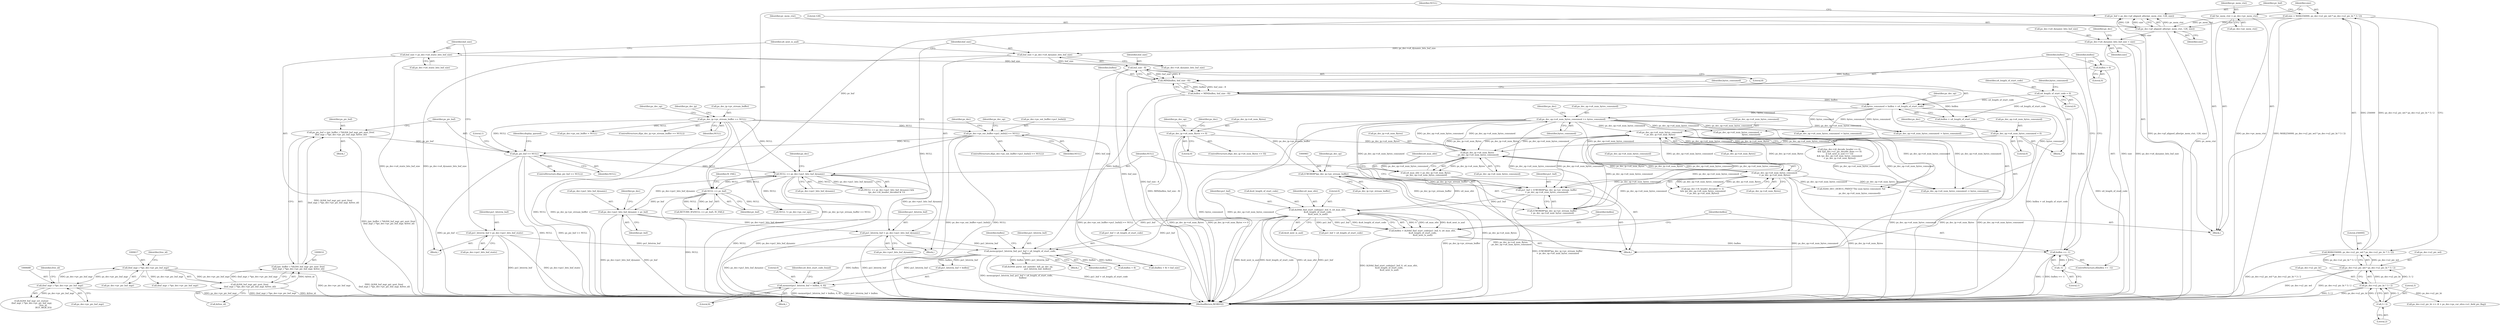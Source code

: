 digraph "0_Android_33ef7de9ddc8ea7eb9cbc440d1cf89957a0c267b@API" {
"1001221" [label="(Call,memset(pu1_bitstrm_buf + buflen, 0, 8))"];
"1001208" [label="(Call,memcpy(pu1_bitstrm_buf, pu1_buf + u4_length_of_start_code,\n                   buflen))"];
"1001061" [label="(Call,pu1_bitstrm_buf = ps_dec->pu1_bits_buf_dynamic)"];
"1001001" [label="(Call,NULL == ps_dec->pu1_bits_buf_dynamic)"];
"1000624" [label="(Call,ps_pic_buf == NULL)"];
"1000611" [label="(Call,ps_pic_buf = (pic_buffer_t *)ih264_buf_mgr_get_next_free(\n (buf_mgr_t *)ps_dec->pv_pic_buf_mgr, &free_id))"];
"1000613" [label="(Call,(pic_buffer_t *)ih264_buf_mgr_get_next_free(\n (buf_mgr_t *)ps_dec->pv_pic_buf_mgr, &free_id))"];
"1000615" [label="(Call,ih264_buf_mgr_get_next_free(\n (buf_mgr_t *)ps_dec->pv_pic_buf_mgr, &free_id))"];
"1000616" [label="(Call,(buf_mgr_t *)ps_dec->pv_pic_buf_mgr)"];
"1000687" [label="(Call,(buf_mgr_t *)ps_dec->pv_pic_buf_mgr)"];
"1000407" [label="(Call,ps_dec->ps_out_buffer->pu1_bufs[i] == NULL)"];
"1000261" [label="(Call,ps_dec_ip->pv_stream_buffer == NULL)"];
"1001042" [label="(Call,NULL == pv_buf)"];
"1001035" [label="(Call,pv_buf = ps_dec->pf_aligned_alloc(pv_mem_ctxt, 128, size))"];
"1001037" [label="(Call,ps_dec->pf_aligned_alloc(pv_mem_ctxt, 128, size))"];
"1001015" [label="(Call,*pv_mem_ctxt = ps_dec->pv_mem_ctxt)"];
"1001020" [label="(Call,size = MAX(256000, ps_dec->u2_pic_wd * ps_dec->u2_pic_ht * 3 / 2))"];
"1001022" [label="(Call,MAX(256000, ps_dec->u2_pic_wd * ps_dec->u2_pic_ht * 3 / 2))"];
"1001024" [label="(Call,ps_dec->u2_pic_wd * ps_dec->u2_pic_ht * 3 / 2)"];
"1001028" [label="(Call,ps_dec->u2_pic_ht * 3 / 2)"];
"1001032" [label="(Call,3 / 2)"];
"1001046" [label="(Call,ps_dec->pu1_bits_buf_dynamic = pv_buf)"];
"1001073" [label="(Call,pu1_bitstrm_buf = ps_dec->pu1_bits_buf_static)"];
"1001088" [label="(Call,ih264d_find_start_code(pu1_buf, 0, u4_max_ofst,\n &u4_length_of_start_code,\n &u4_next_is_aud))"];
"1000979" [label="(Call,pu1_buf = (UWORD8*)ps_dec_ip->pv_stream_buffer\n + ps_dec_op->u4_num_bytes_consumed)"];
"1000982" [label="(Call,(UWORD8*)ps_dec_ip->pv_stream_buffer)"];
"1001461" [label="(Call,ps_dec_op->u4_num_bytes_consumed\n < ps_dec_ip->u4_num_Bytes)"];
"1001436" [label="(Call,ps_dec_op->u4_num_bytes_consumed\n < ps_dec_ip->u4_num_Bytes)"];
"1001116" [label="(Call,ps_dec_op->u4_num_bytes_consumed += bytes_consumed)"];
"1001111" [label="(Call,bytes_consumed = buflen + u4_length_of_start_code)"];
"1001104" [label="(Call,buflen = MIN(buflen, buf_size - 8))"];
"1001106" [label="(Call,MIN(buflen, buf_size - 8))"];
"1001097" [label="(Call,buflen == -1)"];
"1001086" [label="(Call,buflen = ih264d_find_start_code(pu1_buf, 0, u4_max_ofst,\n &u4_length_of_start_code,\n &u4_next_is_aud))"];
"1001099" [label="(Call,-1)"];
"1001101" [label="(Call,buflen = 0)"];
"1001108" [label="(Call,buf_size - 8)"];
"1001066" [label="(Call,buf_size = ps_dec->u4_dynamic_bits_buf_size)"];
"1001051" [label="(Call,ps_dec->u4_dynamic_bits_buf_size = size)"];
"1001078" [label="(Call,buf_size = ps_dec->u4_static_bits_buf_size)"];
"1000172" [label="(Call,u4_length_of_start_code = 0)"];
"1000992" [label="(Call,ps_dec_ip->u4_num_Bytes\n - ps_dec_op->u4_num_bytes_consumed)"];
"1000282" [label="(Call,ps_dec_ip->u4_num_Bytes <= 0)"];
"1000307" [label="(Call,ps_dec_op->u4_num_bytes_consumed = 0)"];
"1000990" [label="(Call,u4_max_ofst = ps_dec_ip->u4_num_Bytes\n - ps_dec_op->u4_num_bytes_consumed)"];
"1001092" [label="(Call,&u4_length_of_start_code)"];
"1001015" [label="(Call,*pv_mem_ctxt = ps_dec->pv_mem_ctxt)"];
"1001058" [label="(Identifier,ps_dec)"];
"1000980" [label="(Identifier,pu1_buf)"];
"1000284" [label="(Identifier,ps_dec_ip)"];
"1001159" [label="(Call,ps_dec_op->u4_num_bytes_consumed -=\n                                        bytes_consumed)"];
"1001051" [label="(Call,ps_dec->u4_dynamic_bits_buf_size = size)"];
"1001210" [label="(Call,pu1_buf + u4_length_of_start_code)"];
"1000612" [label="(Identifier,ps_pic_buf)"];
"1000436" [label="(Identifier,ps_dec)"];
"1001228" [label="(Identifier,u4_first_start_code_found)"];
"1002189" [label="(MethodReturn,WORD32)"];
"1001213" [label="(Identifier,buflen)"];
"1001103" [label="(Literal,0)"];
"1001036" [label="(Identifier,pv_buf)"];
"1000609" [label="(Block,)"];
"1001225" [label="(Literal,0)"];
"1000625" [label="(Identifier,ps_pic_buf)"];
"1001024" [label="(Call,ps_dec->u2_pic_wd * ps_dec->u2_pic_ht * 3 / 2)"];
"1001436" [label="(Call,ps_dec_op->u4_num_bytes_consumed\n < ps_dec_ip->u4_num_Bytes)"];
"1001097" [label="(Call,buflen == -1)"];
"1001028" [label="(Call,ps_dec->u2_pic_ht * 3 / 2)"];
"1000419" [label="(Identifier,ps_dec_op)"];
"1001098" [label="(Identifier,buflen)"];
"1000304" [label="(Identifier,ps_dec)"];
"1001217" [label="(Identifier,buflen)"];
"1000261" [label="(Call,ps_dec_ip->pv_stream_buffer == NULL)"];
"1000265" [label="(Identifier,NULL)"];
"1000697" [label="(Call,(buf_mgr_t *)ps_dec->pv_pic_buf_mgr)"];
"1001053" [label="(Identifier,ps_dec)"];
"1001099" [label="(Call,-1)"];
"1000615" [label="(Call,ih264_buf_mgr_get_next_free(\n (buf_mgr_t *)ps_dec->pv_pic_buf_mgr, &free_id))"];
"1001106" [label="(Call,MIN(buflen, buf_size - 8))"];
"1001063" [label="(Call,ps_dec->pu1_bits_buf_dynamic)"];
"1001008" [label="(Identifier,ps_dec)"];
"1001034" [label="(Literal,2)"];
"1001091" [label="(Identifier,u4_max_ofst)"];
"1000988" [label="(Identifier,ps_dec_op)"];
"1001088" [label="(Call,ih264d_find_start_code(pu1_buf, 0, u4_max_ofst,\n &u4_length_of_start_code,\n &u4_next_is_aud))"];
"1001440" [label="(Call,ps_dec_ip->u4_num_Bytes)"];
"1001461" [label="(Call,ps_dec_op->u4_num_bytes_consumed\n < ps_dec_ip->u4_num_Bytes)"];
"1002182" [label="(Call,H264_DEC_DEBUG_PRINT(\"The num bytes consumed: %d\n\",\n                         ps_dec_op->u4_num_bytes_consumed))"];
"1000613" [label="(Call,(pic_buffer_t *)ih264_buf_mgr_get_next_free(\n (buf_mgr_t *)ps_dec->pv_pic_buf_mgr, &free_id))"];
"1001073" [label="(Call,pu1_bitstrm_buf = ps_dec->pu1_bits_buf_static)"];
"1001087" [label="(Identifier,buflen)"];
"1001025" [label="(Call,ps_dec->u2_pic_wd)"];
"1000406" [label="(ControlStructure,if(ps_dec->ps_out_buffer->pu1_bufs[i] == NULL))"];
"1001628" [label="(Call,ps_dec_op->u4_num_bytes_consumed -= bytes_consumed)"];
"1001055" [label="(Identifier,size)"];
"1001002" [label="(Identifier,NULL)"];
"1001102" [label="(Identifier,buflen)"];
"1001017" [label="(Call,ps_dec->pv_mem_ctxt)"];
"1001078" [label="(Call,buf_size = ps_dec->u4_static_bits_buf_size)"];
"1000311" [label="(Literal,0)"];
"1001041" [label="(Call,RETURN_IF((NULL == pv_buf), IV_FAIL))"];
"1001074" [label="(Identifier,pu1_bitstrm_buf)"];
"1001445" [label="(Call,((ps_dec->i4_decode_header == 0)\n && ((ps_dec->u1_pic_decode_done == 0)\n || (u4_next_is_aud == 1)))\n && (ps_dec_op->u4_num_bytes_consumed\n < ps_dec_ip->u4_num_Bytes))"];
"1000686" [label="(Call,ih264_buf_mgr_set_status(\n (buf_mgr_t *)ps_dec->pv_pic_buf_mgr,\n                                    free_id,\n                                    BUF_MGR_IO))"];
"1001430" [label="(Call,(ps_dec->i4_header_decoded != 3)\n && (ps_dec_op->u4_num_bytes_consumed\n < ps_dec_ip->u4_num_Bytes))"];
"1001050" [label="(Identifier,pv_buf)"];
"1001042" [label="(Call,NULL == pv_buf)"];
"1001020" [label="(Call,size = MAX(256000, ps_dec->u2_pic_wd * ps_dec->u2_pic_ht * 3 / 2))"];
"1001096" [label="(ControlStructure,if(buflen == -1))"];
"1001023" [label="(Literal,256000)"];
"1001216" [label="(Call,buflen + 8)"];
"1000626" [label="(Identifier,NULL)"];
"1000623" [label="(ControlStructure,if(ps_pic_buf == NULL))"];
"1001100" [label="(Literal,1)"];
"1000177" [label="(Identifier,bytes_consumed)"];
"1000314" [label="(Identifier,ps_dec)"];
"1001044" [label="(Identifier,pv_buf)"];
"1001001" [label="(Call,NULL == ps_dec->pu1_bits_buf_dynamic)"];
"1000982" [label="(Call,(UWORD8*)ps_dec_ip->pv_stream_buffer)"];
"1001134" [label="(Call,pu1_buf + u4_length_of_start_code)"];
"1000407" [label="(Call,ps_dec->ps_out_buffer->pu1_bufs[i] == NULL)"];
"1001000" [label="(Call,(NULL == ps_dec->pu1_bits_buf_dynamic) &&\n (ps_dec->i4_header_decoded & 1))"];
"1001011" [label="(Block,)"];
"1001118" [label="(Identifier,ps_dec_op)"];
"1001067" [label="(Identifier,buf_size)"];
"1001208" [label="(Call,memcpy(pu1_bitstrm_buf, pu1_buf + u4_length_of_start_code,\n                   buflen))"];
"1000996" [label="(Call,ps_dec_op->u4_num_bytes_consumed)"];
"1002147" [label="(Call,NULL != ps_dec->ps_cur_sps)"];
"1000622" [label="(Identifier,free_id)"];
"1000415" [label="(Identifier,NULL)"];
"1000408" [label="(Call,ps_dec->ps_out_buffer->pu1_bufs[i])"];
"1001090" [label="(Literal,0)"];
"1000283" [label="(Call,ps_dec_ip->u4_num_Bytes)"];
"1001038" [label="(Identifier,pv_mem_ctxt)"];
"1001045" [label="(Identifier,IV_FAIL)"];
"1000679" [label="(Literal,1)"];
"1000290" [label="(Identifier,ps_dec_op)"];
"1001047" [label="(Call,ps_dec->pu1_bits_buf_dynamic)"];
"1001297" [label="(Call,ih264d_parse_nal_unit(dec_hdl, ps_dec_op,\n                              pu1_bitstrm_buf, buflen))"];
"1001089" [label="(Identifier,pu1_buf)"];
"1001358" [label="(Call,ps_dec_op->u4_num_bytes_consumed -= bytes_consumed)"];
"1000174" [label="(Literal,0)"];
"1000689" [label="(Call,ps_dec->pv_pic_buf_mgr)"];
"1001226" [label="(Literal,8)"];
"1001062" [label="(Identifier,pu1_bitstrm_buf)"];
"1001039" [label="(Literal,128)"];
"1001094" [label="(Call,&u4_next_is_aud)"];
"1001108" [label="(Call,buf_size - 8)"];
"1001084" [label="(Identifier,u4_next_is_aud)"];
"1000979" [label="(Call,pu1_buf = (UWORD8*)ps_dec_ip->pv_stream_buffer\n + ps_dec_op->u4_num_bytes_consumed)"];
"1001113" [label="(Call,buflen + u4_length_of_start_code)"];
"1001107" [label="(Identifier,buflen)"];
"1001465" [label="(Call,ps_dec_ip->u4_num_Bytes)"];
"1001061" [label="(Call,pu1_bitstrm_buf = ps_dec->pu1_bits_buf_dynamic)"];
"1000611" [label="(Call,ps_pic_buf = (pic_buffer_t *)ih264_buf_mgr_get_next_free(\n (buf_mgr_t *)ps_dec->pv_pic_buf_mgr, &free_id))"];
"1001079" [label="(Identifier,buf_size)"];
"1001209" [label="(Identifier,pu1_bitstrm_buf)"];
"1001033" [label="(Literal,3)"];
"1000621" [label="(Call,&free_id)"];
"1000616" [label="(Call,(buf_mgr_t *)ps_dec->pv_pic_buf_mgr)"];
"1001080" [label="(Call,ps_dec->u4_static_bits_buf_size)"];
"1000312" [label="(Call,ps_dec->ps_out_buffer = NULL)"];
"1001116" [label="(Call,ps_dec_op->u4_num_bytes_consumed += bytes_consumed)"];
"1001022" [label="(Call,MAX(256000, ps_dec->u2_pic_wd * ps_dec->u2_pic_ht * 3 / 2))"];
"1001112" [label="(Identifier,bytes_consumed)"];
"1001043" [label="(Identifier,NULL)"];
"1000281" [label="(ControlStructure,if(ps_dec_ip->u4_num_Bytes <= 0))"];
"1000260" [label="(ControlStructure,if(ps_dec_ip->pv_stream_buffer == NULL))"];
"1001381" [label="(Call,ps_dec_op->u4_num_bytes_consumed -= bytes_consumed)"];
"1001437" [label="(Call,ps_dec_op->u4_num_bytes_consumed)"];
"1001086" [label="(Call,buflen = ih264d_find_start_code(pu1_buf, 0, u4_max_ofst,\n &u4_length_of_start_code,\n &u4_next_is_aud))"];
"1000307" [label="(Call,ps_dec_op->u4_num_bytes_consumed = 0)"];
"1000984" [label="(Call,ps_dec_ip->pv_stream_buffer)"];
"1000981" [label="(Call,(UWORD8*)ps_dec_ip->pv_stream_buffer\n + ps_dec_op->u4_num_bytes_consumed)"];
"1000282" [label="(Call,ps_dec_ip->u4_num_Bytes <= 0)"];
"1000624" [label="(Call,ps_pic_buf == NULL)"];
"1001040" [label="(Identifier,size)"];
"1000692" [label="(Identifier,free_id)"];
"1001220" [label="(Block,)"];
"1001101" [label="(Call,buflen = 0)"];
"1001105" [label="(Identifier,buflen)"];
"1001029" [label="(Call,ps_dec->u2_pic_ht)"];
"1001110" [label="(Literal,8)"];
"1001505" [label="(Call,ps_dec->u2_pic_ht >> (4 + ps_dec->ps_cur_slice->u1_field_pic_flag))"];
"1001221" [label="(Call,memset(pu1_bitstrm_buf + buflen, 0, 8))"];
"1000992" [label="(Call,ps_dec_ip->u4_num_Bytes\n - ps_dec_op->u4_num_bytes_consumed)"];
"1000262" [label="(Call,ps_dec_ip->pv_stream_buffer)"];
"1001046" [label="(Call,ps_dec->pu1_bits_buf_dynamic = pv_buf)"];
"1000286" [label="(Literal,0)"];
"1000618" [label="(Call,ps_dec->pv_pic_buf_mgr)"];
"1000991" [label="(Identifier,u4_max_ofst)"];
"1001215" [label="(Call,(buflen + 8) < buf_size)"];
"1000977" [label="(Block,)"];
"1001117" [label="(Call,ps_dec_op->u4_num_bytes_consumed)"];
"1000173" [label="(Identifier,u4_length_of_start_code)"];
"1001109" [label="(Identifier,buf_size)"];
"1001037" [label="(Call,ps_dec->pf_aligned_alloc(pv_mem_ctxt, 128, size))"];
"1000269" [label="(Identifier,ps_dec_op)"];
"1001104" [label="(Call,buflen = MIN(buflen, buf_size - 8))"];
"1001032" [label="(Call,3 / 2)"];
"1000993" [label="(Call,ps_dec_ip->u4_num_Bytes)"];
"1000152" [label="(Block,)"];
"1001068" [label="(Call,ps_dec->u4_dynamic_bits_buf_size)"];
"1001127" [label="(Identifier,ps_dec)"];
"1001052" [label="(Call,ps_dec->u4_dynamic_bits_buf_size)"];
"1001035" [label="(Call,pv_buf = ps_dec->pf_aligned_alloc(pv_mem_ctxt, 128, size))"];
"1001111" [label="(Call,bytes_consumed = buflen + u4_length_of_start_code)"];
"1001075" [label="(Call,ps_dec->pu1_bits_buf_static)"];
"1000308" [label="(Call,ps_dec_op->u4_num_bytes_consumed)"];
"1001120" [label="(Identifier,bytes_consumed)"];
"1001222" [label="(Call,pu1_bitstrm_buf + buflen)"];
"1001016" [label="(Identifier,pv_mem_ctxt)"];
"1001066" [label="(Call,buf_size = ps_dec->u4_dynamic_bits_buf_size)"];
"1000990" [label="(Call,u4_max_ofst = ps_dec_ip->u4_num_Bytes\n - ps_dec_op->u4_num_bytes_consumed)"];
"1001060" [label="(Block,)"];
"1001003" [label="(Call,ps_dec->pu1_bits_buf_dynamic)"];
"1001072" [label="(Block,)"];
"1001207" [label="(Block,)"];
"1001021" [label="(Identifier,size)"];
"1001462" [label="(Call,ps_dec_op->u4_num_bytes_consumed)"];
"1000687" [label="(Call,(buf_mgr_t *)ps_dec->pv_pic_buf_mgr)"];
"1000172" [label="(Call,u4_length_of_start_code = 0)"];
"1000631" [label="(Identifier,display_queued)"];
"1001221" -> "1001220"  [label="AST: "];
"1001221" -> "1001226"  [label="CFG: "];
"1001222" -> "1001221"  [label="AST: "];
"1001225" -> "1001221"  [label="AST: "];
"1001226" -> "1001221"  [label="AST: "];
"1001228" -> "1001221"  [label="CFG: "];
"1001221" -> "1002189"  [label="DDG: memset(pu1_bitstrm_buf + buflen, 0, 8)"];
"1001221" -> "1002189"  [label="DDG: pu1_bitstrm_buf + buflen"];
"1001208" -> "1001221"  [label="DDG: pu1_bitstrm_buf"];
"1001208" -> "1001221"  [label="DDG: buflen"];
"1001208" -> "1001207"  [label="AST: "];
"1001208" -> "1001213"  [label="CFG: "];
"1001209" -> "1001208"  [label="AST: "];
"1001210" -> "1001208"  [label="AST: "];
"1001213" -> "1001208"  [label="AST: "];
"1001217" -> "1001208"  [label="CFG: "];
"1001208" -> "1002189"  [label="DDG: memcpy(pu1_bitstrm_buf, pu1_buf + u4_length_of_start_code,\n                   buflen)"];
"1001208" -> "1002189"  [label="DDG: pu1_buf + u4_length_of_start_code"];
"1001061" -> "1001208"  [label="DDG: pu1_bitstrm_buf"];
"1001073" -> "1001208"  [label="DDG: pu1_bitstrm_buf"];
"1001088" -> "1001208"  [label="DDG: pu1_buf"];
"1001104" -> "1001208"  [label="DDG: buflen"];
"1001208" -> "1001215"  [label="DDG: buflen"];
"1001208" -> "1001216"  [label="DDG: buflen"];
"1001208" -> "1001222"  [label="DDG: pu1_bitstrm_buf"];
"1001208" -> "1001222"  [label="DDG: buflen"];
"1001208" -> "1001297"  [label="DDG: pu1_bitstrm_buf"];
"1001208" -> "1001297"  [label="DDG: buflen"];
"1001061" -> "1001060"  [label="AST: "];
"1001061" -> "1001063"  [label="CFG: "];
"1001062" -> "1001061"  [label="AST: "];
"1001063" -> "1001061"  [label="AST: "];
"1001067" -> "1001061"  [label="CFG: "];
"1001061" -> "1002189"  [label="DDG: pu1_bitstrm_buf"];
"1001061" -> "1002189"  [label="DDG: ps_dec->pu1_bits_buf_dynamic"];
"1001001" -> "1001061"  [label="DDG: ps_dec->pu1_bits_buf_dynamic"];
"1001046" -> "1001061"  [label="DDG: ps_dec->pu1_bits_buf_dynamic"];
"1001001" -> "1001000"  [label="AST: "];
"1001001" -> "1001003"  [label="CFG: "];
"1001002" -> "1001001"  [label="AST: "];
"1001003" -> "1001001"  [label="AST: "];
"1001008" -> "1001001"  [label="CFG: "];
"1001000" -> "1001001"  [label="CFG: "];
"1001001" -> "1002189"  [label="DDG: ps_dec->pu1_bits_buf_dynamic"];
"1001001" -> "1002189"  [label="DDG: NULL"];
"1001001" -> "1001000"  [label="DDG: NULL"];
"1001001" -> "1001000"  [label="DDG: ps_dec->pu1_bits_buf_dynamic"];
"1000624" -> "1001001"  [label="DDG: NULL"];
"1001042" -> "1001001"  [label="DDG: NULL"];
"1000407" -> "1001001"  [label="DDG: NULL"];
"1000261" -> "1001001"  [label="DDG: NULL"];
"1001046" -> "1001001"  [label="DDG: ps_dec->pu1_bits_buf_dynamic"];
"1001001" -> "1001042"  [label="DDG: NULL"];
"1001001" -> "1002147"  [label="DDG: NULL"];
"1000624" -> "1000623"  [label="AST: "];
"1000624" -> "1000626"  [label="CFG: "];
"1000625" -> "1000624"  [label="AST: "];
"1000626" -> "1000624"  [label="AST: "];
"1000631" -> "1000624"  [label="CFG: "];
"1000679" -> "1000624"  [label="CFG: "];
"1000624" -> "1002189"  [label="DDG: NULL"];
"1000624" -> "1002189"  [label="DDG: ps_pic_buf == NULL"];
"1000624" -> "1002189"  [label="DDG: ps_pic_buf"];
"1000611" -> "1000624"  [label="DDG: ps_pic_buf"];
"1000407" -> "1000624"  [label="DDG: NULL"];
"1000261" -> "1000624"  [label="DDG: NULL"];
"1000611" -> "1000609"  [label="AST: "];
"1000611" -> "1000613"  [label="CFG: "];
"1000612" -> "1000611"  [label="AST: "];
"1000613" -> "1000611"  [label="AST: "];
"1000625" -> "1000611"  [label="CFG: "];
"1000611" -> "1002189"  [label="DDG: (pic_buffer_t *)ih264_buf_mgr_get_next_free(\n (buf_mgr_t *)ps_dec->pv_pic_buf_mgr, &free_id)"];
"1000613" -> "1000611"  [label="DDG: ih264_buf_mgr_get_next_free(\n (buf_mgr_t *)ps_dec->pv_pic_buf_mgr, &free_id)"];
"1000613" -> "1000615"  [label="CFG: "];
"1000614" -> "1000613"  [label="AST: "];
"1000615" -> "1000613"  [label="AST: "];
"1000613" -> "1002189"  [label="DDG: ih264_buf_mgr_get_next_free(\n (buf_mgr_t *)ps_dec->pv_pic_buf_mgr, &free_id)"];
"1000615" -> "1000613"  [label="DDG: (buf_mgr_t *)ps_dec->pv_pic_buf_mgr"];
"1000615" -> "1000613"  [label="DDG: &free_id"];
"1000615" -> "1000621"  [label="CFG: "];
"1000616" -> "1000615"  [label="AST: "];
"1000621" -> "1000615"  [label="AST: "];
"1000615" -> "1002189"  [label="DDG: &free_id"];
"1000615" -> "1002189"  [label="DDG: (buf_mgr_t *)ps_dec->pv_pic_buf_mgr"];
"1000616" -> "1000615"  [label="DDG: ps_dec->pv_pic_buf_mgr"];
"1000616" -> "1000618"  [label="CFG: "];
"1000617" -> "1000616"  [label="AST: "];
"1000618" -> "1000616"  [label="AST: "];
"1000622" -> "1000616"  [label="CFG: "];
"1000616" -> "1002189"  [label="DDG: ps_dec->pv_pic_buf_mgr"];
"1000687" -> "1000616"  [label="DDG: ps_dec->pv_pic_buf_mgr"];
"1000616" -> "1000687"  [label="DDG: ps_dec->pv_pic_buf_mgr"];
"1000616" -> "1000697"  [label="DDG: ps_dec->pv_pic_buf_mgr"];
"1000687" -> "1000686"  [label="AST: "];
"1000687" -> "1000689"  [label="CFG: "];
"1000688" -> "1000687"  [label="AST: "];
"1000689" -> "1000687"  [label="AST: "];
"1000692" -> "1000687"  [label="CFG: "];
"1000687" -> "1002189"  [label="DDG: ps_dec->pv_pic_buf_mgr"];
"1000687" -> "1000686"  [label="DDG: ps_dec->pv_pic_buf_mgr"];
"1000407" -> "1000406"  [label="AST: "];
"1000407" -> "1000415"  [label="CFG: "];
"1000408" -> "1000407"  [label="AST: "];
"1000415" -> "1000407"  [label="AST: "];
"1000419" -> "1000407"  [label="CFG: "];
"1000436" -> "1000407"  [label="CFG: "];
"1000407" -> "1002189"  [label="DDG: ps_dec->ps_out_buffer->pu1_bufs[i] == NULL"];
"1000407" -> "1002189"  [label="DDG: ps_dec->ps_out_buffer->pu1_bufs[i]"];
"1000407" -> "1002189"  [label="DDG: NULL"];
"1000261" -> "1000407"  [label="DDG: NULL"];
"1000261" -> "1000260"  [label="AST: "];
"1000261" -> "1000265"  [label="CFG: "];
"1000262" -> "1000261"  [label="AST: "];
"1000265" -> "1000261"  [label="AST: "];
"1000269" -> "1000261"  [label="CFG: "];
"1000284" -> "1000261"  [label="CFG: "];
"1000261" -> "1002189"  [label="DDG: NULL"];
"1000261" -> "1002189"  [label="DDG: ps_dec_ip->pv_stream_buffer"];
"1000261" -> "1002189"  [label="DDG: ps_dec_ip->pv_stream_buffer == NULL"];
"1000261" -> "1000312"  [label="DDG: NULL"];
"1000261" -> "1000982"  [label="DDG: ps_dec_ip->pv_stream_buffer"];
"1001042" -> "1001041"  [label="AST: "];
"1001042" -> "1001044"  [label="CFG: "];
"1001043" -> "1001042"  [label="AST: "];
"1001044" -> "1001042"  [label="AST: "];
"1001045" -> "1001042"  [label="CFG: "];
"1001042" -> "1002189"  [label="DDG: NULL"];
"1001042" -> "1001041"  [label="DDG: NULL"];
"1001042" -> "1001041"  [label="DDG: pv_buf"];
"1001035" -> "1001042"  [label="DDG: pv_buf"];
"1001042" -> "1001046"  [label="DDG: pv_buf"];
"1001042" -> "1002147"  [label="DDG: NULL"];
"1001035" -> "1001011"  [label="AST: "];
"1001035" -> "1001037"  [label="CFG: "];
"1001036" -> "1001035"  [label="AST: "];
"1001037" -> "1001035"  [label="AST: "];
"1001043" -> "1001035"  [label="CFG: "];
"1001035" -> "1002189"  [label="DDG: ps_dec->pf_aligned_alloc(pv_mem_ctxt, 128, size)"];
"1001037" -> "1001035"  [label="DDG: pv_mem_ctxt"];
"1001037" -> "1001035"  [label="DDG: 128"];
"1001037" -> "1001035"  [label="DDG: size"];
"1001037" -> "1001040"  [label="CFG: "];
"1001038" -> "1001037"  [label="AST: "];
"1001039" -> "1001037"  [label="AST: "];
"1001040" -> "1001037"  [label="AST: "];
"1001037" -> "1002189"  [label="DDG: pv_mem_ctxt"];
"1001015" -> "1001037"  [label="DDG: pv_mem_ctxt"];
"1001020" -> "1001037"  [label="DDG: size"];
"1001037" -> "1001051"  [label="DDG: size"];
"1001015" -> "1001011"  [label="AST: "];
"1001015" -> "1001017"  [label="CFG: "];
"1001016" -> "1001015"  [label="AST: "];
"1001017" -> "1001015"  [label="AST: "];
"1001021" -> "1001015"  [label="CFG: "];
"1001015" -> "1002189"  [label="DDG: ps_dec->pv_mem_ctxt"];
"1001020" -> "1001011"  [label="AST: "];
"1001020" -> "1001022"  [label="CFG: "];
"1001021" -> "1001020"  [label="AST: "];
"1001022" -> "1001020"  [label="AST: "];
"1001036" -> "1001020"  [label="CFG: "];
"1001020" -> "1002189"  [label="DDG: MAX(256000, ps_dec->u2_pic_wd * ps_dec->u2_pic_ht * 3 / 2)"];
"1001022" -> "1001020"  [label="DDG: 256000"];
"1001022" -> "1001020"  [label="DDG: ps_dec->u2_pic_wd * ps_dec->u2_pic_ht * 3 / 2"];
"1001022" -> "1001024"  [label="CFG: "];
"1001023" -> "1001022"  [label="AST: "];
"1001024" -> "1001022"  [label="AST: "];
"1001022" -> "1002189"  [label="DDG: ps_dec->u2_pic_wd * ps_dec->u2_pic_ht * 3 / 2"];
"1001024" -> "1001022"  [label="DDG: ps_dec->u2_pic_wd"];
"1001024" -> "1001022"  [label="DDG: ps_dec->u2_pic_ht * 3 / 2"];
"1001024" -> "1001028"  [label="CFG: "];
"1001025" -> "1001024"  [label="AST: "];
"1001028" -> "1001024"  [label="AST: "];
"1001024" -> "1002189"  [label="DDG: ps_dec->u2_pic_ht * 3 / 2"];
"1001024" -> "1002189"  [label="DDG: ps_dec->u2_pic_wd"];
"1001028" -> "1001024"  [label="DDG: ps_dec->u2_pic_ht"];
"1001028" -> "1001024"  [label="DDG: 3 / 2"];
"1001028" -> "1001032"  [label="CFG: "];
"1001029" -> "1001028"  [label="AST: "];
"1001032" -> "1001028"  [label="AST: "];
"1001028" -> "1002189"  [label="DDG: ps_dec->u2_pic_ht"];
"1001028" -> "1002189"  [label="DDG: 3 / 2"];
"1001032" -> "1001028"  [label="DDG: 3"];
"1001032" -> "1001028"  [label="DDG: 2"];
"1001028" -> "1001505"  [label="DDG: ps_dec->u2_pic_ht"];
"1001032" -> "1001034"  [label="CFG: "];
"1001033" -> "1001032"  [label="AST: "];
"1001034" -> "1001032"  [label="AST: "];
"1001046" -> "1001011"  [label="AST: "];
"1001046" -> "1001050"  [label="CFG: "];
"1001047" -> "1001046"  [label="AST: "];
"1001050" -> "1001046"  [label="AST: "];
"1001053" -> "1001046"  [label="CFG: "];
"1001046" -> "1002189"  [label="DDG: ps_dec->pu1_bits_buf_dynamic"];
"1001046" -> "1002189"  [label="DDG: pv_buf"];
"1001073" -> "1001072"  [label="AST: "];
"1001073" -> "1001075"  [label="CFG: "];
"1001074" -> "1001073"  [label="AST: "];
"1001075" -> "1001073"  [label="AST: "];
"1001079" -> "1001073"  [label="CFG: "];
"1001073" -> "1002189"  [label="DDG: ps_dec->pu1_bits_buf_static"];
"1001073" -> "1002189"  [label="DDG: pu1_bitstrm_buf"];
"1001088" -> "1001086"  [label="AST: "];
"1001088" -> "1001094"  [label="CFG: "];
"1001089" -> "1001088"  [label="AST: "];
"1001090" -> "1001088"  [label="AST: "];
"1001091" -> "1001088"  [label="AST: "];
"1001092" -> "1001088"  [label="AST: "];
"1001094" -> "1001088"  [label="AST: "];
"1001086" -> "1001088"  [label="CFG: "];
"1001088" -> "1002189"  [label="DDG: u4_max_ofst"];
"1001088" -> "1002189"  [label="DDG: pu1_buf"];
"1001088" -> "1002189"  [label="DDG: &u4_next_is_aud"];
"1001088" -> "1002189"  [label="DDG: &u4_length_of_start_code"];
"1001088" -> "1001086"  [label="DDG: 0"];
"1001088" -> "1001086"  [label="DDG: u4_max_ofst"];
"1001088" -> "1001086"  [label="DDG: &u4_next_is_aud"];
"1001088" -> "1001086"  [label="DDG: pu1_buf"];
"1001088" -> "1001086"  [label="DDG: &u4_length_of_start_code"];
"1000979" -> "1001088"  [label="DDG: pu1_buf"];
"1000990" -> "1001088"  [label="DDG: u4_max_ofst"];
"1001088" -> "1001134"  [label="DDG: pu1_buf"];
"1001088" -> "1001210"  [label="DDG: pu1_buf"];
"1000979" -> "1000977"  [label="AST: "];
"1000979" -> "1000981"  [label="CFG: "];
"1000980" -> "1000979"  [label="AST: "];
"1000981" -> "1000979"  [label="AST: "];
"1000991" -> "1000979"  [label="CFG: "];
"1000979" -> "1002189"  [label="DDG: (UWORD8*)ps_dec_ip->pv_stream_buffer\n + ps_dec_op->u4_num_bytes_consumed"];
"1000982" -> "1000979"  [label="DDG: ps_dec_ip->pv_stream_buffer"];
"1001461" -> "1000979"  [label="DDG: ps_dec_op->u4_num_bytes_consumed"];
"1001436" -> "1000979"  [label="DDG: ps_dec_op->u4_num_bytes_consumed"];
"1000307" -> "1000979"  [label="DDG: ps_dec_op->u4_num_bytes_consumed"];
"1001116" -> "1000979"  [label="DDG: ps_dec_op->u4_num_bytes_consumed"];
"1000982" -> "1000981"  [label="AST: "];
"1000982" -> "1000984"  [label="CFG: "];
"1000983" -> "1000982"  [label="AST: "];
"1000984" -> "1000982"  [label="AST: "];
"1000988" -> "1000982"  [label="CFG: "];
"1000982" -> "1002189"  [label="DDG: ps_dec_ip->pv_stream_buffer"];
"1000982" -> "1000981"  [label="DDG: ps_dec_ip->pv_stream_buffer"];
"1001461" -> "1001445"  [label="AST: "];
"1001461" -> "1001465"  [label="CFG: "];
"1001462" -> "1001461"  [label="AST: "];
"1001465" -> "1001461"  [label="AST: "];
"1001445" -> "1001461"  [label="CFG: "];
"1001461" -> "1002189"  [label="DDG: ps_dec_op->u4_num_bytes_consumed"];
"1001461" -> "1002189"  [label="DDG: ps_dec_ip->u4_num_Bytes"];
"1001461" -> "1000981"  [label="DDG: ps_dec_op->u4_num_bytes_consumed"];
"1001461" -> "1000992"  [label="DDG: ps_dec_ip->u4_num_Bytes"];
"1001461" -> "1000992"  [label="DDG: ps_dec_op->u4_num_bytes_consumed"];
"1001461" -> "1001445"  [label="DDG: ps_dec_op->u4_num_bytes_consumed"];
"1001461" -> "1001445"  [label="DDG: ps_dec_ip->u4_num_Bytes"];
"1001436" -> "1001461"  [label="DDG: ps_dec_op->u4_num_bytes_consumed"];
"1001436" -> "1001461"  [label="DDG: ps_dec_ip->u4_num_Bytes"];
"1001116" -> "1001461"  [label="DDG: ps_dec_op->u4_num_bytes_consumed"];
"1000992" -> "1001461"  [label="DDG: ps_dec_ip->u4_num_Bytes"];
"1001461" -> "1001628"  [label="DDG: ps_dec_op->u4_num_bytes_consumed"];
"1001461" -> "1002182"  [label="DDG: ps_dec_op->u4_num_bytes_consumed"];
"1001436" -> "1001430"  [label="AST: "];
"1001436" -> "1001440"  [label="CFG: "];
"1001437" -> "1001436"  [label="AST: "];
"1001440" -> "1001436"  [label="AST: "];
"1001430" -> "1001436"  [label="CFG: "];
"1001436" -> "1002189"  [label="DDG: ps_dec_ip->u4_num_Bytes"];
"1001436" -> "1002189"  [label="DDG: ps_dec_op->u4_num_bytes_consumed"];
"1001436" -> "1000981"  [label="DDG: ps_dec_op->u4_num_bytes_consumed"];
"1001436" -> "1000992"  [label="DDG: ps_dec_ip->u4_num_Bytes"];
"1001436" -> "1000992"  [label="DDG: ps_dec_op->u4_num_bytes_consumed"];
"1001436" -> "1001430"  [label="DDG: ps_dec_op->u4_num_bytes_consumed"];
"1001436" -> "1001430"  [label="DDG: ps_dec_ip->u4_num_Bytes"];
"1001116" -> "1001436"  [label="DDG: ps_dec_op->u4_num_bytes_consumed"];
"1000992" -> "1001436"  [label="DDG: ps_dec_ip->u4_num_Bytes"];
"1001436" -> "1001628"  [label="DDG: ps_dec_op->u4_num_bytes_consumed"];
"1001436" -> "1002182"  [label="DDG: ps_dec_op->u4_num_bytes_consumed"];
"1001116" -> "1000977"  [label="AST: "];
"1001116" -> "1001120"  [label="CFG: "];
"1001117" -> "1001116"  [label="AST: "];
"1001120" -> "1001116"  [label="AST: "];
"1001127" -> "1001116"  [label="CFG: "];
"1001116" -> "1002189"  [label="DDG: bytes_consumed"];
"1001116" -> "1002189"  [label="DDG: ps_dec_op->u4_num_bytes_consumed"];
"1001116" -> "1000981"  [label="DDG: ps_dec_op->u4_num_bytes_consumed"];
"1001116" -> "1000992"  [label="DDG: ps_dec_op->u4_num_bytes_consumed"];
"1001111" -> "1001116"  [label="DDG: bytes_consumed"];
"1000992" -> "1001116"  [label="DDG: ps_dec_op->u4_num_bytes_consumed"];
"1001116" -> "1001159"  [label="DDG: ps_dec_op->u4_num_bytes_consumed"];
"1001116" -> "1001358"  [label="DDG: ps_dec_op->u4_num_bytes_consumed"];
"1001116" -> "1001381"  [label="DDG: ps_dec_op->u4_num_bytes_consumed"];
"1001116" -> "1001628"  [label="DDG: ps_dec_op->u4_num_bytes_consumed"];
"1001116" -> "1002182"  [label="DDG: ps_dec_op->u4_num_bytes_consumed"];
"1001111" -> "1000977"  [label="AST: "];
"1001111" -> "1001113"  [label="CFG: "];
"1001112" -> "1001111"  [label="AST: "];
"1001113" -> "1001111"  [label="AST: "];
"1001118" -> "1001111"  [label="CFG: "];
"1001111" -> "1002189"  [label="DDG: buflen + u4_length_of_start_code"];
"1001104" -> "1001111"  [label="DDG: buflen"];
"1000172" -> "1001111"  [label="DDG: u4_length_of_start_code"];
"1001111" -> "1001159"  [label="DDG: bytes_consumed"];
"1001111" -> "1001358"  [label="DDG: bytes_consumed"];
"1001111" -> "1001381"  [label="DDG: bytes_consumed"];
"1001111" -> "1001628"  [label="DDG: bytes_consumed"];
"1001104" -> "1000977"  [label="AST: "];
"1001104" -> "1001106"  [label="CFG: "];
"1001105" -> "1001104"  [label="AST: "];
"1001106" -> "1001104"  [label="AST: "];
"1001112" -> "1001104"  [label="CFG: "];
"1001104" -> "1002189"  [label="DDG: MIN(buflen, buf_size - 8)"];
"1001106" -> "1001104"  [label="DDG: buflen"];
"1001106" -> "1001104"  [label="DDG: buf_size - 8"];
"1001104" -> "1001113"  [label="DDG: buflen"];
"1001106" -> "1001108"  [label="CFG: "];
"1001107" -> "1001106"  [label="AST: "];
"1001108" -> "1001106"  [label="AST: "];
"1001106" -> "1002189"  [label="DDG: buf_size - 8"];
"1001097" -> "1001106"  [label="DDG: buflen"];
"1001101" -> "1001106"  [label="DDG: buflen"];
"1001108" -> "1001106"  [label="DDG: buf_size"];
"1001108" -> "1001106"  [label="DDG: 8"];
"1001097" -> "1001096"  [label="AST: "];
"1001097" -> "1001099"  [label="CFG: "];
"1001098" -> "1001097"  [label="AST: "];
"1001099" -> "1001097"  [label="AST: "];
"1001102" -> "1001097"  [label="CFG: "];
"1001105" -> "1001097"  [label="CFG: "];
"1001097" -> "1002189"  [label="DDG: buflen == -1"];
"1001097" -> "1002189"  [label="DDG: -1"];
"1001086" -> "1001097"  [label="DDG: buflen"];
"1001099" -> "1001097"  [label="DDG: 1"];
"1001086" -> "1000977"  [label="AST: "];
"1001087" -> "1001086"  [label="AST: "];
"1001098" -> "1001086"  [label="CFG: "];
"1001086" -> "1002189"  [label="DDG: ih264d_find_start_code(pu1_buf, 0, u4_max_ofst,\n &u4_length_of_start_code,\n &u4_next_is_aud)"];
"1001099" -> "1001100"  [label="CFG: "];
"1001100" -> "1001099"  [label="AST: "];
"1001101" -> "1001096"  [label="AST: "];
"1001101" -> "1001103"  [label="CFG: "];
"1001102" -> "1001101"  [label="AST: "];
"1001103" -> "1001101"  [label="AST: "];
"1001105" -> "1001101"  [label="CFG: "];
"1001108" -> "1001110"  [label="CFG: "];
"1001109" -> "1001108"  [label="AST: "];
"1001110" -> "1001108"  [label="AST: "];
"1001108" -> "1002189"  [label="DDG: buf_size"];
"1001066" -> "1001108"  [label="DDG: buf_size"];
"1001078" -> "1001108"  [label="DDG: buf_size"];
"1001108" -> "1001215"  [label="DDG: buf_size"];
"1001066" -> "1001060"  [label="AST: "];
"1001066" -> "1001068"  [label="CFG: "];
"1001067" -> "1001066"  [label="AST: "];
"1001068" -> "1001066"  [label="AST: "];
"1001084" -> "1001066"  [label="CFG: "];
"1001066" -> "1002189"  [label="DDG: ps_dec->u4_dynamic_bits_buf_size"];
"1001051" -> "1001066"  [label="DDG: ps_dec->u4_dynamic_bits_buf_size"];
"1001051" -> "1001011"  [label="AST: "];
"1001051" -> "1001055"  [label="CFG: "];
"1001052" -> "1001051"  [label="AST: "];
"1001055" -> "1001051"  [label="AST: "];
"1001058" -> "1001051"  [label="CFG: "];
"1001051" -> "1002189"  [label="DDG: size"];
"1001051" -> "1002189"  [label="DDG: ps_dec->u4_dynamic_bits_buf_size"];
"1001078" -> "1001072"  [label="AST: "];
"1001078" -> "1001080"  [label="CFG: "];
"1001079" -> "1001078"  [label="AST: "];
"1001080" -> "1001078"  [label="AST: "];
"1001084" -> "1001078"  [label="CFG: "];
"1001078" -> "1002189"  [label="DDG: ps_dec->u4_static_bits_buf_size"];
"1000172" -> "1000152"  [label="AST: "];
"1000172" -> "1000174"  [label="CFG: "];
"1000173" -> "1000172"  [label="AST: "];
"1000174" -> "1000172"  [label="AST: "];
"1000177" -> "1000172"  [label="CFG: "];
"1000172" -> "1002189"  [label="DDG: u4_length_of_start_code"];
"1000172" -> "1001113"  [label="DDG: u4_length_of_start_code"];
"1000992" -> "1000990"  [label="AST: "];
"1000992" -> "1000996"  [label="CFG: "];
"1000993" -> "1000992"  [label="AST: "];
"1000996" -> "1000992"  [label="AST: "];
"1000990" -> "1000992"  [label="CFG: "];
"1000992" -> "1002189"  [label="DDG: ps_dec_ip->u4_num_Bytes"];
"1000992" -> "1000990"  [label="DDG: ps_dec_ip->u4_num_Bytes"];
"1000992" -> "1000990"  [label="DDG: ps_dec_op->u4_num_bytes_consumed"];
"1000282" -> "1000992"  [label="DDG: ps_dec_ip->u4_num_Bytes"];
"1000307" -> "1000992"  [label="DDG: ps_dec_op->u4_num_bytes_consumed"];
"1000282" -> "1000281"  [label="AST: "];
"1000282" -> "1000286"  [label="CFG: "];
"1000283" -> "1000282"  [label="AST: "];
"1000286" -> "1000282"  [label="AST: "];
"1000290" -> "1000282"  [label="CFG: "];
"1000304" -> "1000282"  [label="CFG: "];
"1000282" -> "1002189"  [label="DDG: ps_dec_ip->u4_num_Bytes <= 0"];
"1000282" -> "1002189"  [label="DDG: ps_dec_ip->u4_num_Bytes"];
"1000307" -> "1000152"  [label="AST: "];
"1000307" -> "1000311"  [label="CFG: "];
"1000308" -> "1000307"  [label="AST: "];
"1000311" -> "1000307"  [label="AST: "];
"1000314" -> "1000307"  [label="CFG: "];
"1000307" -> "1002189"  [label="DDG: ps_dec_op->u4_num_bytes_consumed"];
"1000307" -> "1000981"  [label="DDG: ps_dec_op->u4_num_bytes_consumed"];
"1000990" -> "1000977"  [label="AST: "];
"1000991" -> "1000990"  [label="AST: "];
"1001002" -> "1000990"  [label="CFG: "];
"1000990" -> "1002189"  [label="DDG: ps_dec_ip->u4_num_Bytes\n - ps_dec_op->u4_num_bytes_consumed"];
}
